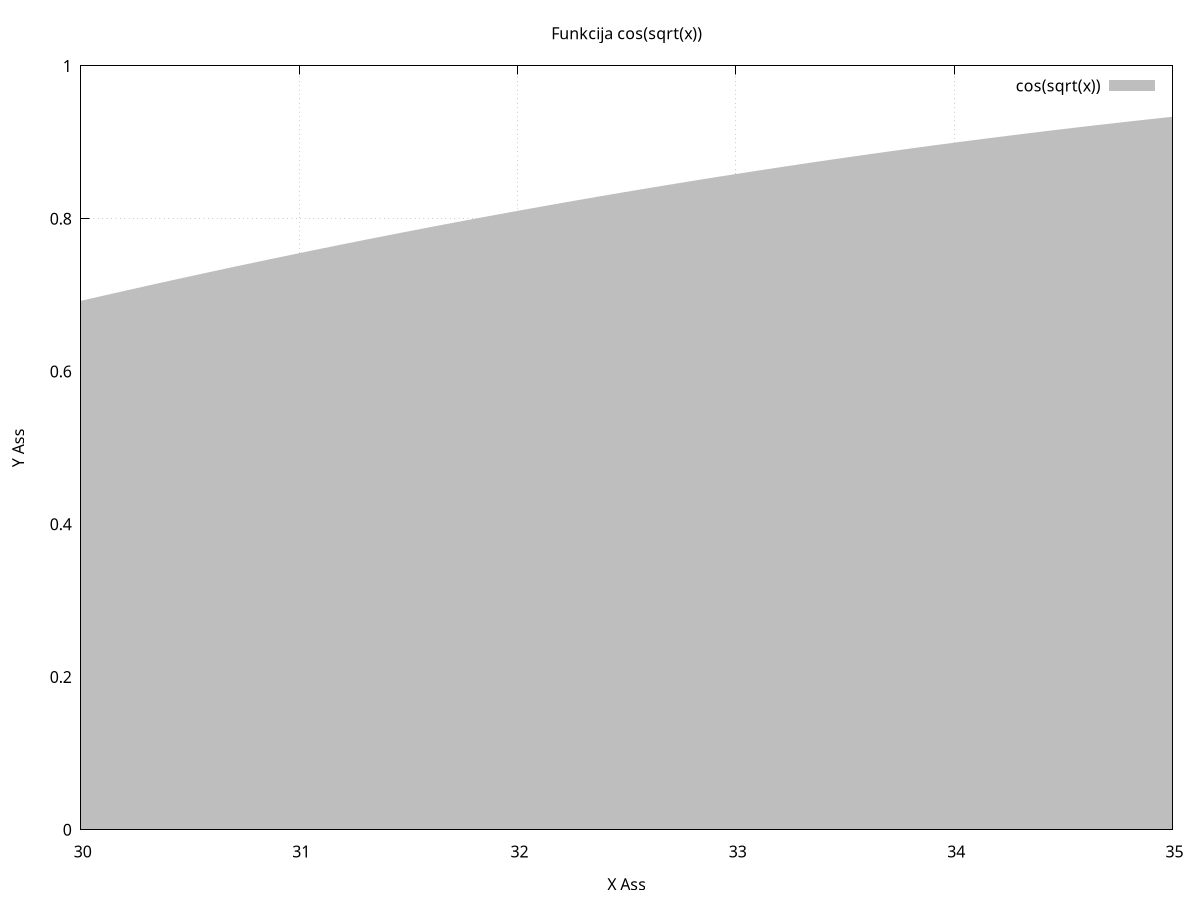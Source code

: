 #!/usr/bin/gnuplot -persist
set title "Funkcija cos(sqrt(x))"
set xlabel "X Ass"
set ylabel "Y Ass"
set grid

set style line 2 lc rgb 'black' 

plot [30:35] [0:1] cos(sqrt(x))  w filledcurves below x1 lc rgb "gray"




set term png
set output "grafiks.png"
replot